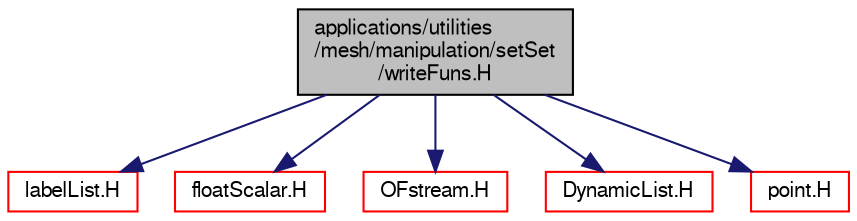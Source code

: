 digraph "applications/utilities/mesh/manipulation/setSet/writeFuns.H"
{
  bgcolor="transparent";
  edge [fontname="FreeSans",fontsize="10",labelfontname="FreeSans",labelfontsize="10"];
  node [fontname="FreeSans",fontsize="10",shape=record];
  Node0 [label="applications/utilities\l/mesh/manipulation/setSet\l/writeFuns.H",height=0.2,width=0.4,color="black", fillcolor="grey75", style="filled", fontcolor="black"];
  Node0 -> Node1 [color="midnightblue",fontsize="10",style="solid",fontname="FreeSans"];
  Node1 [label="labelList.H",height=0.2,width=0.4,color="red",URL="$a12380.html"];
  Node0 -> Node26 [color="midnightblue",fontsize="10",style="solid",fontname="FreeSans"];
  Node26 [label="floatScalar.H",height=0.2,width=0.4,color="red",URL="$a12509.html"];
  Node0 -> Node49 [color="midnightblue",fontsize="10",style="solid",fontname="FreeSans"];
  Node49 [label="OFstream.H",height=0.2,width=0.4,color="red",URL="$a09065.html"];
  Node0 -> Node55 [color="midnightblue",fontsize="10",style="solid",fontname="FreeSans"];
  Node55 [label="DynamicList.H",height=0.2,width=0.4,color="red",URL="$a08633.html"];
  Node0 -> Node58 [color="midnightblue",fontsize="10",style="solid",fontname="FreeSans"];
  Node58 [label="point.H",height=0.2,width=0.4,color="red",URL="$a12059.html"];
}
